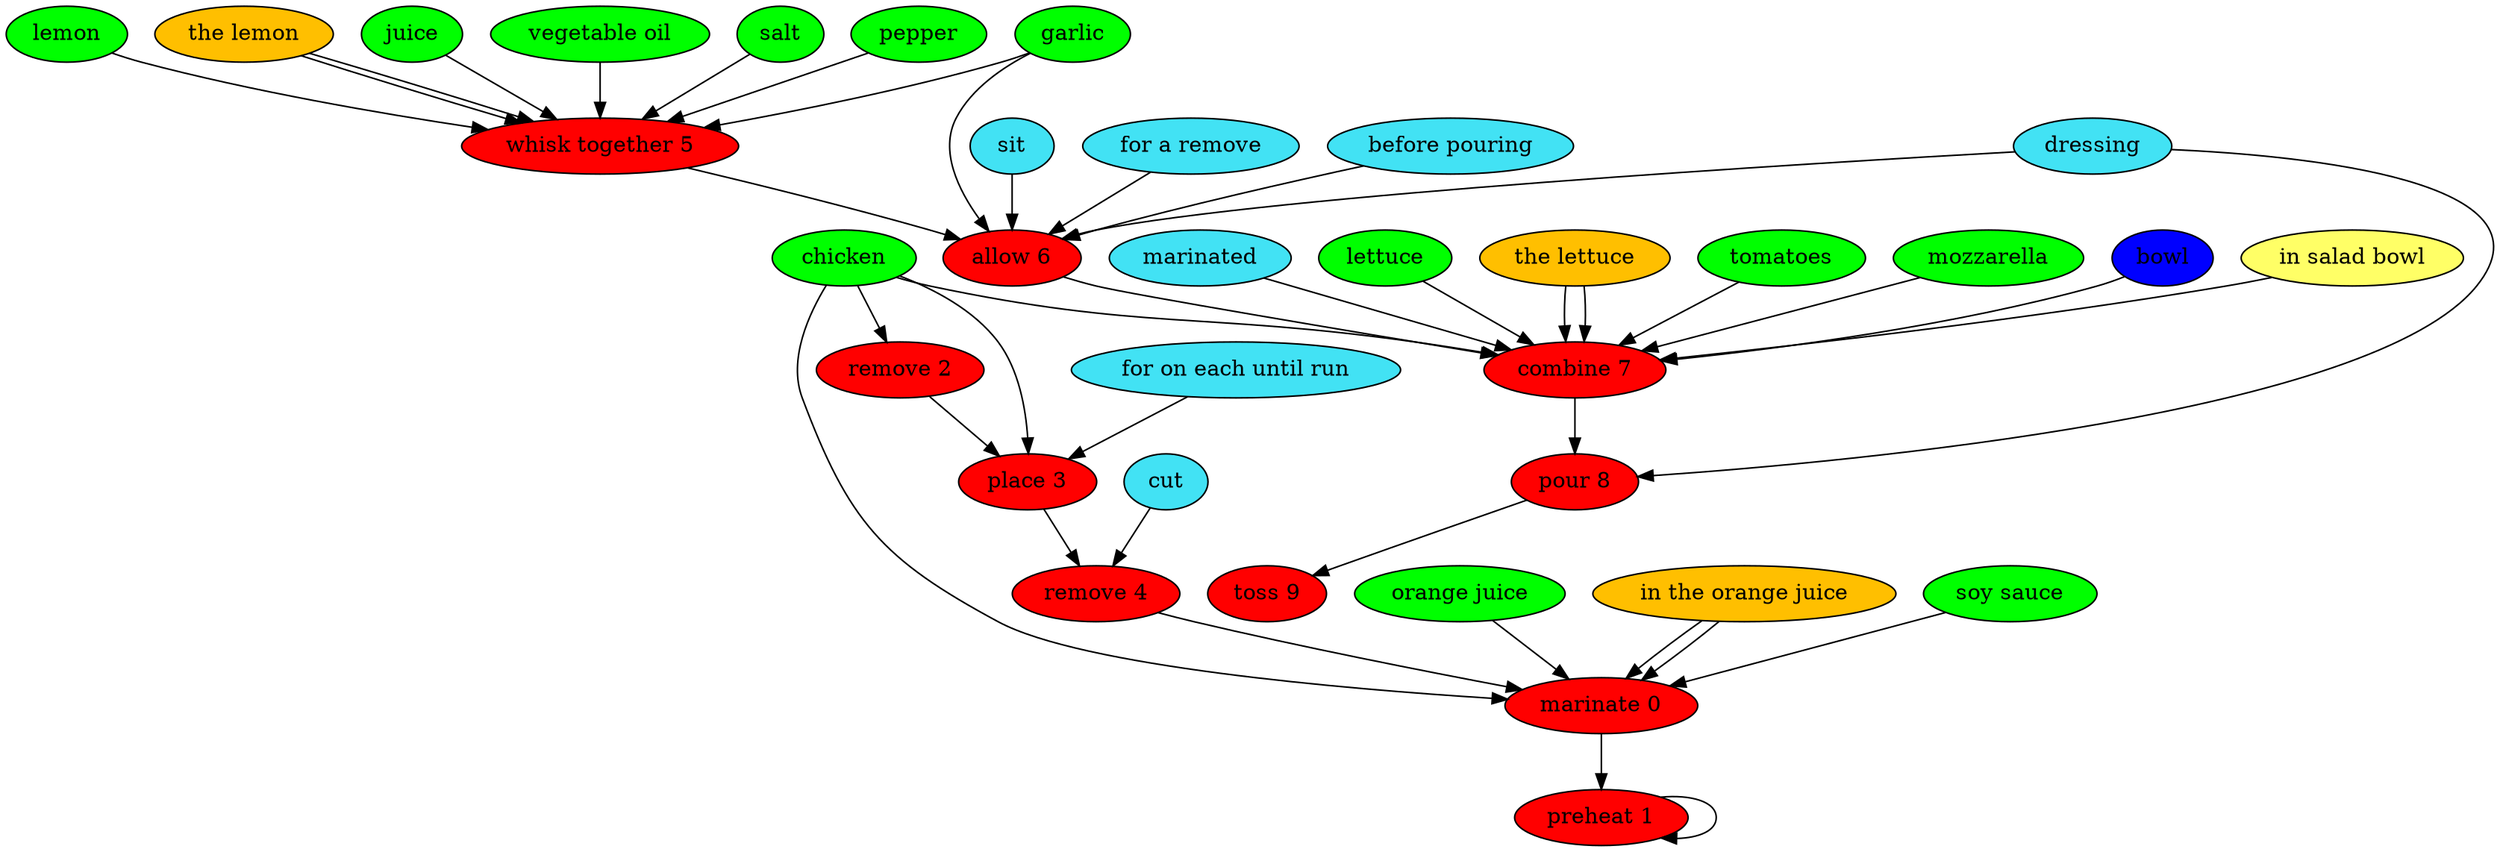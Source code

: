 digraph G {
"marinate 0" [style=filled, fillcolor=red];
chicken [style=filled, fillcolor=green];
chicken -> "marinate 0";
"orange juice" [style=filled, fillcolor=green];
"orange juice" -> "marinate 0";
"in the orange juice" [style=filled, fillcolor="#01DFA5"];
"in the orange juice" -> "marinate 0";
"soy sauce" [style=filled, fillcolor=green];
"soy sauce" -> "marinate 0";
"in the orange juice" [style=filled, fillcolor="#FFBF00"];
"in the orange juice" -> "marinate 0";
"preheat 1" [style=filled, fillcolor=red];
"remove 2" [style=filled, fillcolor=red];
chicken [style=filled, fillcolor=green];
chicken -> "remove 2";
"place 3" [style=filled, fillcolor=red];
"for on each until run" [style=filled, fillcolor="#42e2f4"];
"for on each until run" -> "place 3";
chicken [style=filled, fillcolor=green];
chicken -> "place 3";
"remove 4" [style=filled, fillcolor=red];
cut [style=filled, fillcolor="#42e2f4"];
cut -> "remove 4";
"whisk together 5" [style=filled, fillcolor=red];
lemon [style=filled, fillcolor=green];
lemon -> "whisk together 5";
"the lemon" [style=filled, fillcolor="#01DFA5"];
"the lemon" -> "whisk together 5";
juice [style=filled, fillcolor=green];
juice -> "whisk together 5";
"vegetable oil" [style=filled, fillcolor=green];
"vegetable oil" -> "whisk together 5";
salt [style=filled, fillcolor=green];
salt -> "whisk together 5";
pepper [style=filled, fillcolor=green];
pepper -> "whisk together 5";
garlic [style=filled, fillcolor=green];
garlic -> "whisk together 5";
"the lemon" [style=filled, fillcolor="#FFBF00"];
"the lemon" -> "whisk together 5";
"allow 6" [style=filled, fillcolor=red];
sit [style=filled, fillcolor="#42e2f4"];
sit -> "allow 6";
dressing [style=filled, fillcolor="#42e2f4"];
dressing -> "allow 6";
"for a remove" [style=filled, fillcolor="#42e2f4"];
"for a remove" -> "allow 6";
"before pouring" [style=filled, fillcolor="#42e2f4"];
"before pouring" -> "allow 6";
garlic [style=filled, fillcolor=green];
garlic -> "allow 6";
"combine 7" [style=filled, fillcolor=red];
marinated [style=filled, fillcolor="#42e2f4"];
marinated -> "combine 7";
lettuce [style=filled, fillcolor=green];
lettuce -> "combine 7";
"the lettuce" [style=filled, fillcolor="#01DFA5"];
"the lettuce" -> "combine 7";
tomatoes [style=filled, fillcolor=green];
tomatoes -> "combine 7";
mozzarella [style=filled, fillcolor=green];
mozzarella -> "combine 7";
chicken [style=filled, fillcolor=green];
chicken -> "combine 7";
bowl [style=filled, fillcolor="#0000ff"];
bowl -> "combine 7";
"in salad bowl" [style=filled, fillcolor="#ffff66"];
"in salad bowl" -> "combine 7";
"the lettuce" [style=filled, fillcolor="#FFBF00"];
"the lettuce" -> "combine 7";
"pour 8" [style=filled, fillcolor=red];
dressing [style=filled, fillcolor="#42e2f4"];
dressing -> "pour 8";
"toss 9" [style=filled, fillcolor=red];
"marinate 0" -> "preheat 1";
"preheat 1" -> "preheat 1";
"remove 2" -> "place 3";
"place 3" -> "remove 4";
"remove 4" -> "marinate 0";
"whisk together 5" -> "allow 6";
"allow 6" -> "combine 7";
"combine 7" -> "pour 8";
"pour 8" -> "toss 9";
}
